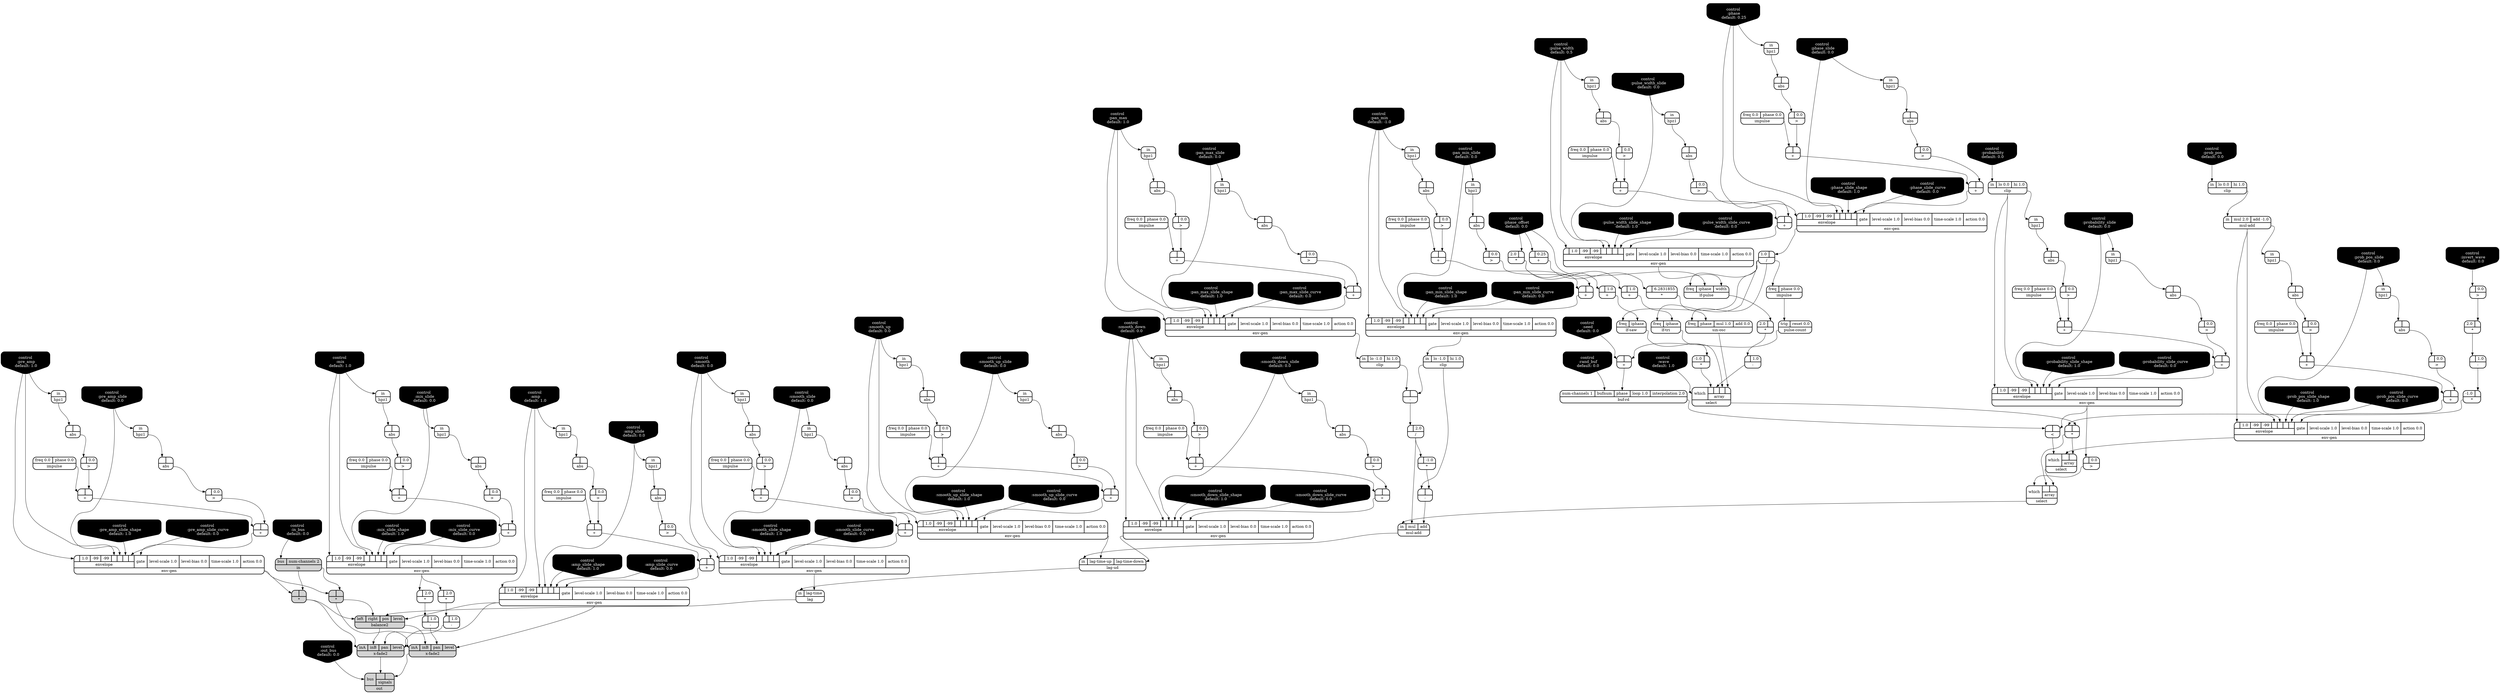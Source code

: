 digraph synthdef {
69 [label = "{{ <a> |<b> } |<__UG_NAME__>* }" style="filled, bold, rounded"  shape=record rankdir=LR];
70 [label = "{{ <a> |<b> } |<__UG_NAME__>* }" style="filled, bold, rounded"  shape=record rankdir=LR];
84 [label = "{{ <a> 2.0|<b> } |<__UG_NAME__>* }" style="bold, rounded" shape=record rankdir=LR];
86 [label = "{{ <a> -1.0|<b> } |<__UG_NAME__>* }" style="bold, rounded" shape=record rankdir=LR];
98 [label = "{{ <a> 2.0|<b> } |<__UG_NAME__>* }" style="bold, rounded" shape=record rankdir=LR];
101 [label = "{{ <a> -1.0|<b> } |<__UG_NAME__>* }" style="bold, rounded" shape=record rankdir=LR];
113 [label = "{{ <a> 2.0|<b> } |<__UG_NAME__>* }" style="bold, rounded" shape=record rankdir=LR];
118 [label = "{{ <a> |<b> 6.2831855} |<__UG_NAME__>* }" style="bold, rounded" shape=record rankdir=LR];
121 [label = "{{ <a> |<b> } |<__UG_NAME__>* }" style="bold, rounded" shape=record rankdir=LR];
165 [label = "{{ <a> |<b> -1.0} |<__UG_NAME__>* }" style="bold, rounded" shape=record rankdir=LR];
218 [label = "{{ <a> |<b> 2.0} |<__UG_NAME__>* }" style="bold, rounded" shape=record rankdir=LR];
220 [label = "{{ <a> |<b> 2.0} |<__UG_NAME__>* }" style="bold, rounded" shape=record rankdir=LR];
62 [label = "{{ <a> |<b> } |<__UG_NAME__>+ }" style="bold, rounded" shape=record rankdir=LR];
66 [label = "{{ <a> |<b> } |<__UG_NAME__>+ }" style="bold, rounded" shape=record rankdir=LR];
76 [label = "{{ <a> |<b> } |<__UG_NAME__>+ }" style="bold, rounded" shape=record rankdir=LR];
80 [label = "{{ <a> |<b> } |<__UG_NAME__>+ }" style="bold, rounded" shape=record rankdir=LR];
91 [label = "{{ <a> |<b> } |<__UG_NAME__>+ }" style="bold, rounded" shape=record rankdir=LR];
95 [label = "{{ <a> |<b> } |<__UG_NAME__>+ }" style="bold, rounded" shape=record rankdir=LR];
99 [label = "{{ <a> |<b> 1.0} |<__UG_NAME__>+ }" style="bold, rounded" shape=record rankdir=LR];
106 [label = "{{ <a> |<b> } |<__UG_NAME__>+ }" style="bold, rounded" shape=record rankdir=LR];
110 [label = "{{ <a> |<b> } |<__UG_NAME__>+ }" style="bold, rounded" shape=record rankdir=LR];
115 [label = "{{ <a> |<b> 1.0} |<__UG_NAME__>+ }" style="bold, rounded" shape=record rankdir=LR];
117 [label = "{{ <a> |<b> 0.25} |<__UG_NAME__>+ }" style="bold, rounded" shape=record rankdir=LR];
124 [label = "{{ <a> |<b> } |<__UG_NAME__>+ }" style="bold, rounded" shape=record rankdir=LR];
133 [label = "{{ <a> |<b> } |<__UG_NAME__>+ }" style="bold, rounded" shape=record rankdir=LR];
137 [label = "{{ <a> |<b> } |<__UG_NAME__>+ }" style="bold, rounded" shape=record rankdir=LR];
145 [label = "{{ <a> |<b> } |<__UG_NAME__>+ }" style="bold, rounded" shape=record rankdir=LR];
149 [label = "{{ <a> |<b> } |<__UG_NAME__>+ }" style="bold, rounded" shape=record rankdir=LR];
156 [label = "{{ <a> |<b> } |<__UG_NAME__>+ }" style="bold, rounded" shape=record rankdir=LR];
160 [label = "{{ <a> |<b> } |<__UG_NAME__>+ }" style="bold, rounded" shape=record rankdir=LR];
172 [label = "{{ <a> |<b> } |<__UG_NAME__>+ }" style="bold, rounded" shape=record rankdir=LR];
176 [label = "{{ <a> |<b> } |<__UG_NAME__>+ }" style="bold, rounded" shape=record rankdir=LR];
181 [label = "{{ <a> |<b> } |<__UG_NAME__>+ }" style="bold, rounded" shape=record rankdir=LR];
185 [label = "{{ <a> |<b> } |<__UG_NAME__>+ }" style="bold, rounded" shape=record rankdir=LR];
192 [label = "{{ <a> |<b> } |<__UG_NAME__>+ }" style="bold, rounded" shape=record rankdir=LR];
196 [label = "{{ <a> |<b> } |<__UG_NAME__>+ }" style="bold, rounded" shape=record rankdir=LR];
201 [label = "{{ <a> |<b> } |<__UG_NAME__>+ }" style="bold, rounded" shape=record rankdir=LR];
205 [label = "{{ <a> |<b> } |<__UG_NAME__>+ }" style="bold, rounded" shape=record rankdir=LR];
212 [label = "{{ <a> |<b> } |<__UG_NAME__>+ }" style="bold, rounded" shape=record rankdir=LR];
216 [label = "{{ <a> |<b> } |<__UG_NAME__>+ }" style="bold, rounded" shape=record rankdir=LR];
85 [label = "{{ <a> |<b> 1.0} |<__UG_NAME__>- }" style="bold, rounded" shape=record rankdir=LR];
114 [label = "{{ <a> |<b> 1.0} |<__UG_NAME__>- }" style="bold, rounded" shape=record rankdir=LR];
163 [label = "{{ <a> |<b> } |<__UG_NAME__>- }" style="bold, rounded" shape=record rankdir=LR];
166 [label = "{{ <a> |<b> } |<__UG_NAME__>- }" style="bold, rounded" shape=record rankdir=LR];
219 [label = "{{ <a> |<b> 1.0} |<__UG_NAME__>- }" style="bold, rounded" shape=record rankdir=LR];
221 [label = "{{ <a> |<b> 1.0} |<__UG_NAME__>- }" style="bold, rounded" shape=record rankdir=LR];
97 [label = "{{ <a> 1.0|<b> } |<__UG_NAME__>/ }" style="bold, rounded" shape=record rankdir=LR];
164 [label = "{{ <a> |<b> 2.0} |<__UG_NAME__>/ }" style="bold, rounded" shape=record rankdir=LR];
126 [label = "{{ <a> |<b> } |<__UG_NAME__>\< }" style="bold, rounded" shape=record rankdir=LR];
61 [label = "{{ <a> |<b> 0.0} |<__UG_NAME__>\> }" style="bold, rounded" shape=record rankdir=LR];
65 [label = "{{ <a> |<b> 0.0} |<__UG_NAME__>\> }" style="bold, rounded" shape=record rankdir=LR];
75 [label = "{{ <a> |<b> 0.0} |<__UG_NAME__>\> }" style="bold, rounded" shape=record rankdir=LR];
79 [label = "{{ <a> |<b> 0.0} |<__UG_NAME__>\> }" style="bold, rounded" shape=record rankdir=LR];
82 [label = "{{ <a> |<b> 0.0} |<__UG_NAME__>\> }" style="bold, rounded" shape=record rankdir=LR];
83 [label = "{{ <a> |<b> 0.0} |<__UG_NAME__>\> }" style="bold, rounded" shape=record rankdir=LR];
90 [label = "{{ <a> |<b> 0.0} |<__UG_NAME__>\> }" style="bold, rounded" shape=record rankdir=LR];
94 [label = "{{ <a> |<b> 0.0} |<__UG_NAME__>\> }" style="bold, rounded" shape=record rankdir=LR];
105 [label = "{{ <a> |<b> 0.0} |<__UG_NAME__>\> }" style="bold, rounded" shape=record rankdir=LR];
109 [label = "{{ <a> |<b> 0.0} |<__UG_NAME__>\> }" style="bold, rounded" shape=record rankdir=LR];
132 [label = "{{ <a> |<b> 0.0} |<__UG_NAME__>\> }" style="bold, rounded" shape=record rankdir=LR];
136 [label = "{{ <a> |<b> 0.0} |<__UG_NAME__>\> }" style="bold, rounded" shape=record rankdir=LR];
144 [label = "{{ <a> |<b> 0.0} |<__UG_NAME__>\> }" style="bold, rounded" shape=record rankdir=LR];
148 [label = "{{ <a> |<b> 0.0} |<__UG_NAME__>\> }" style="bold, rounded" shape=record rankdir=LR];
155 [label = "{{ <a> |<b> 0.0} |<__UG_NAME__>\> }" style="bold, rounded" shape=record rankdir=LR];
159 [label = "{{ <a> |<b> 0.0} |<__UG_NAME__>\> }" style="bold, rounded" shape=record rankdir=LR];
171 [label = "{{ <a> |<b> 0.0} |<__UG_NAME__>\> }" style="bold, rounded" shape=record rankdir=LR];
175 [label = "{{ <a> |<b> 0.0} |<__UG_NAME__>\> }" style="bold, rounded" shape=record rankdir=LR];
180 [label = "{{ <a> |<b> 0.0} |<__UG_NAME__>\> }" style="bold, rounded" shape=record rankdir=LR];
184 [label = "{{ <a> |<b> 0.0} |<__UG_NAME__>\> }" style="bold, rounded" shape=record rankdir=LR];
191 [label = "{{ <a> |<b> 0.0} |<__UG_NAME__>\> }" style="bold, rounded" shape=record rankdir=LR];
195 [label = "{{ <a> |<b> 0.0} |<__UG_NAME__>\> }" style="bold, rounded" shape=record rankdir=LR];
200 [label = "{{ <a> |<b> 0.0} |<__UG_NAME__>\> }" style="bold, rounded" shape=record rankdir=LR];
204 [label = "{{ <a> |<b> 0.0} |<__UG_NAME__>\> }" style="bold, rounded" shape=record rankdir=LR];
211 [label = "{{ <a> |<b> 0.0} |<__UG_NAME__>\> }" style="bold, rounded" shape=record rankdir=LR];
215 [label = "{{ <a> |<b> 0.0} |<__UG_NAME__>\> }" style="bold, rounded" shape=record rankdir=LR];
56 [label = "{{ <a> |<b> } |<__UG_NAME__>abs }" style="bold, rounded" shape=record rankdir=LR];
60 [label = "{{ <a> |<b> } |<__UG_NAME__>abs }" style="bold, rounded" shape=record rankdir=LR];
64 [label = "{{ <a> |<b> } |<__UG_NAME__>abs }" style="bold, rounded" shape=record rankdir=LR];
74 [label = "{{ <a> |<b> } |<__UG_NAME__>abs }" style="bold, rounded" shape=record rankdir=LR];
78 [label = "{{ <a> |<b> } |<__UG_NAME__>abs }" style="bold, rounded" shape=record rankdir=LR];
89 [label = "{{ <a> |<b> } |<__UG_NAME__>abs }" style="bold, rounded" shape=record rankdir=LR];
93 [label = "{{ <a> |<b> } |<__UG_NAME__>abs }" style="bold, rounded" shape=record rankdir=LR];
104 [label = "{{ <a> |<b> } |<__UG_NAME__>abs }" style="bold, rounded" shape=record rankdir=LR];
108 [label = "{{ <a> |<b> } |<__UG_NAME__>abs }" style="bold, rounded" shape=record rankdir=LR];
131 [label = "{{ <a> |<b> } |<__UG_NAME__>abs }" style="bold, rounded" shape=record rankdir=LR];
135 [label = "{{ <a> |<b> } |<__UG_NAME__>abs }" style="bold, rounded" shape=record rankdir=LR];
143 [label = "{{ <a> |<b> } |<__UG_NAME__>abs }" style="bold, rounded" shape=record rankdir=LR];
147 [label = "{{ <a> |<b> } |<__UG_NAME__>abs }" style="bold, rounded" shape=record rankdir=LR];
154 [label = "{{ <a> |<b> } |<__UG_NAME__>abs }" style="bold, rounded" shape=record rankdir=LR];
158 [label = "{{ <a> |<b> } |<__UG_NAME__>abs }" style="bold, rounded" shape=record rankdir=LR];
170 [label = "{{ <a> |<b> } |<__UG_NAME__>abs }" style="bold, rounded" shape=record rankdir=LR];
174 [label = "{{ <a> |<b> } |<__UG_NAME__>abs }" style="bold, rounded" shape=record rankdir=LR];
179 [label = "{{ <a> |<b> } |<__UG_NAME__>abs }" style="bold, rounded" shape=record rankdir=LR];
183 [label = "{{ <a> |<b> } |<__UG_NAME__>abs }" style="bold, rounded" shape=record rankdir=LR];
190 [label = "{{ <a> |<b> } |<__UG_NAME__>abs }" style="bold, rounded" shape=record rankdir=LR];
194 [label = "{{ <a> |<b> } |<__UG_NAME__>abs }" style="bold, rounded" shape=record rankdir=LR];
203 [label = "{{ <a> |<b> } |<__UG_NAME__>abs }" style="bold, rounded" shape=record rankdir=LR];
210 [label = "{{ <a> |<b> } |<__UG_NAME__>abs }" style="bold, rounded" shape=record rankdir=LR];
214 [label = "{{ <a> |<b> } |<__UG_NAME__>abs }" style="bold, rounded" shape=record rankdir=LR];
207 [label = "{{ <left> left|<right> right|<pos> pos|<level> level} |<__UG_NAME__>balance2 }" style="filled, bold, rounded"  shape=record rankdir=LR];
125 [label = "{{ <num____channels> num-channels 1|<bufnum> bufnum|<phase> phase|<loop> loop 1.0|<interpolation> interpolation 2.0} |<__UG_NAME__>buf-rd }" style="bold, rounded" shape=record rankdir=LR];
72 [label = "{{ <in> in|<lo> lo 0.0|<hi> hi 1.0} |<__UG_NAME__>clip }" style="bold, rounded" shape=record rankdir=LR];
128 [label = "{{ <in> in|<lo> lo 0.0|<hi> hi 1.0} |<__UG_NAME__>clip }" style="bold, rounded" shape=record rankdir=LR];
151 [label = "{{ <in> in|<lo> lo -1.0|<hi> hi 1.0} |<__UG_NAME__>clip }" style="bold, rounded" shape=record rankdir=LR];
162 [label = "{{ <in> in|<lo> lo -1.0|<hi> hi 1.0} |<__UG_NAME__>clip }" style="bold, rounded" shape=record rankdir=LR];
0 [label = "control
 :amp
 default: 1.0" shape=invhouse style="rounded, filled, bold" fillcolor=black fontcolor=white ]; 
1 [label = "control
 :amp_slide
 default: 0.0" shape=invhouse style="rounded, filled, bold" fillcolor=black fontcolor=white ]; 
2 [label = "control
 :amp_slide_shape
 default: 1.0" shape=invhouse style="rounded, filled, bold" fillcolor=black fontcolor=white ]; 
3 [label = "control
 :amp_slide_curve
 default: 0.0" shape=invhouse style="rounded, filled, bold" fillcolor=black fontcolor=white ]; 
4 [label = "control
 :mix
 default: 1.0" shape=invhouse style="rounded, filled, bold" fillcolor=black fontcolor=white ]; 
5 [label = "control
 :mix_slide
 default: 0.0" shape=invhouse style="rounded, filled, bold" fillcolor=black fontcolor=white ]; 
6 [label = "control
 :mix_slide_shape
 default: 1.0" shape=invhouse style="rounded, filled, bold" fillcolor=black fontcolor=white ]; 
7 [label = "control
 :mix_slide_curve
 default: 0.0" shape=invhouse style="rounded, filled, bold" fillcolor=black fontcolor=white ]; 
8 [label = "control
 :pre_amp
 default: 1.0" shape=invhouse style="rounded, filled, bold" fillcolor=black fontcolor=white ]; 
9 [label = "control
 :pre_amp_slide
 default: 0.0" shape=invhouse style="rounded, filled, bold" fillcolor=black fontcolor=white ]; 
10 [label = "control
 :pre_amp_slide_shape
 default: 1.0" shape=invhouse style="rounded, filled, bold" fillcolor=black fontcolor=white ]; 
11 [label = "control
 :pre_amp_slide_curve
 default: 0.0" shape=invhouse style="rounded, filled, bold" fillcolor=black fontcolor=white ]; 
12 [label = "control
 :phase
 default: 0.25" shape=invhouse style="rounded, filled, bold" fillcolor=black fontcolor=white ]; 
13 [label = "control
 :phase_slide
 default: 0.0" shape=invhouse style="rounded, filled, bold" fillcolor=black fontcolor=white ]; 
14 [label = "control
 :phase_slide_shape
 default: 1.0" shape=invhouse style="rounded, filled, bold" fillcolor=black fontcolor=white ]; 
15 [label = "control
 :phase_slide_curve
 default: 0.0" shape=invhouse style="rounded, filled, bold" fillcolor=black fontcolor=white ]; 
16 [label = "control
 :pan_min
 default: -1.0" shape=invhouse style="rounded, filled, bold" fillcolor=black fontcolor=white ]; 
17 [label = "control
 :pan_min_slide
 default: 0.0" shape=invhouse style="rounded, filled, bold" fillcolor=black fontcolor=white ]; 
18 [label = "control
 :pan_min_slide_shape
 default: 1.0" shape=invhouse style="rounded, filled, bold" fillcolor=black fontcolor=white ]; 
19 [label = "control
 :pan_min_slide_curve
 default: 0.0" shape=invhouse style="rounded, filled, bold" fillcolor=black fontcolor=white ]; 
20 [label = "control
 :pan_max
 default: 1.0" shape=invhouse style="rounded, filled, bold" fillcolor=black fontcolor=white ]; 
21 [label = "control
 :pan_max_slide
 default: 0.0" shape=invhouse style="rounded, filled, bold" fillcolor=black fontcolor=white ]; 
22 [label = "control
 :pan_max_slide_shape
 default: 1.0" shape=invhouse style="rounded, filled, bold" fillcolor=black fontcolor=white ]; 
23 [label = "control
 :pan_max_slide_curve
 default: 0.0" shape=invhouse style="rounded, filled, bold" fillcolor=black fontcolor=white ]; 
24 [label = "control
 :pulse_width
 default: 0.5" shape=invhouse style="rounded, filled, bold" fillcolor=black fontcolor=white ]; 
25 [label = "control
 :pulse_width_slide
 default: 0.0" shape=invhouse style="rounded, filled, bold" fillcolor=black fontcolor=white ]; 
26 [label = "control
 :pulse_width_slide_shape
 default: 1.0" shape=invhouse style="rounded, filled, bold" fillcolor=black fontcolor=white ]; 
27 [label = "control
 :pulse_width_slide_curve
 default: 0.0" shape=invhouse style="rounded, filled, bold" fillcolor=black fontcolor=white ]; 
28 [label = "control
 :smooth
 default: 0.0" shape=invhouse style="rounded, filled, bold" fillcolor=black fontcolor=white ]; 
29 [label = "control
 :smooth_slide
 default: 0.0" shape=invhouse style="rounded, filled, bold" fillcolor=black fontcolor=white ]; 
30 [label = "control
 :smooth_slide_shape
 default: 1.0" shape=invhouse style="rounded, filled, bold" fillcolor=black fontcolor=white ]; 
31 [label = "control
 :smooth_slide_curve
 default: 0.0" shape=invhouse style="rounded, filled, bold" fillcolor=black fontcolor=white ]; 
32 [label = "control
 :smooth_up
 default: 0.0" shape=invhouse style="rounded, filled, bold" fillcolor=black fontcolor=white ]; 
33 [label = "control
 :smooth_up_slide
 default: 0.0" shape=invhouse style="rounded, filled, bold" fillcolor=black fontcolor=white ]; 
34 [label = "control
 :smooth_up_slide_shape
 default: 1.0" shape=invhouse style="rounded, filled, bold" fillcolor=black fontcolor=white ]; 
35 [label = "control
 :smooth_up_slide_curve
 default: 0.0" shape=invhouse style="rounded, filled, bold" fillcolor=black fontcolor=white ]; 
36 [label = "control
 :smooth_down
 default: 0.0" shape=invhouse style="rounded, filled, bold" fillcolor=black fontcolor=white ]; 
37 [label = "control
 :smooth_down_slide
 default: 0.0" shape=invhouse style="rounded, filled, bold" fillcolor=black fontcolor=white ]; 
38 [label = "control
 :smooth_down_slide_shape
 default: 1.0" shape=invhouse style="rounded, filled, bold" fillcolor=black fontcolor=white ]; 
39 [label = "control
 :smooth_down_slide_curve
 default: 0.0" shape=invhouse style="rounded, filled, bold" fillcolor=black fontcolor=white ]; 
40 [label = "control
 :probability
 default: 0.0" shape=invhouse style="rounded, filled, bold" fillcolor=black fontcolor=white ]; 
41 [label = "control
 :probability_slide
 default: 0.0" shape=invhouse style="rounded, filled, bold" fillcolor=black fontcolor=white ]; 
42 [label = "control
 :probability_slide_shape
 default: 1.0" shape=invhouse style="rounded, filled, bold" fillcolor=black fontcolor=white ]; 
43 [label = "control
 :probability_slide_curve
 default: 0.0" shape=invhouse style="rounded, filled, bold" fillcolor=black fontcolor=white ]; 
44 [label = "control
 :prob_pos
 default: 0.0" shape=invhouse style="rounded, filled, bold" fillcolor=black fontcolor=white ]; 
45 [label = "control
 :prob_pos_slide
 default: 0.0" shape=invhouse style="rounded, filled, bold" fillcolor=black fontcolor=white ]; 
46 [label = "control
 :prob_pos_slide_shape
 default: 1.0" shape=invhouse style="rounded, filled, bold" fillcolor=black fontcolor=white ]; 
47 [label = "control
 :prob_pos_slide_curve
 default: 0.0" shape=invhouse style="rounded, filled, bold" fillcolor=black fontcolor=white ]; 
48 [label = "control
 :phase_offset
 default: 0.0" shape=invhouse style="rounded, filled, bold" fillcolor=black fontcolor=white ]; 
49 [label = "control
 :wave
 default: 1.0" shape=invhouse style="rounded, filled, bold" fillcolor=black fontcolor=white ]; 
50 [label = "control
 :invert_wave
 default: 0.0" shape=invhouse style="rounded, filled, bold" fillcolor=black fontcolor=white ]; 
51 [label = "control
 :seed
 default: 0.0" shape=invhouse style="rounded, filled, bold" fillcolor=black fontcolor=white ]; 
52 [label = "control
 :rand_buf
 default: 0.0" shape=invhouse style="rounded, filled, bold" fillcolor=black fontcolor=white ]; 
53 [label = "control
 :in_bus
 default: 0.0" shape=invhouse style="rounded, filled, bold" fillcolor=black fontcolor=white ]; 
54 [label = "control
 :out_bus
 default: 0.0" shape=invhouse style="rounded, filled, bold" fillcolor=black fontcolor=white ]; 
67 [label = "{{ {{<envelope___control___0>|1.0|-99|-99|<envelope___control___4>|<envelope___control___5>|<envelope___control___6>|<envelope___control___7>}|envelope}|<gate> gate|<level____scale> level-scale 1.0|<level____bias> level-bias 0.0|<time____scale> time-scale 1.0|<action> action 0.0} |<__UG_NAME__>env-gen }" style="bold, rounded" shape=record rankdir=LR];
81 [label = "{{ {{<envelope___clip___0>|1.0|-99|-99|<envelope___clip___4>|<envelope___control___5>|<envelope___control___6>|<envelope___control___7>}|envelope}|<gate> gate|<level____scale> level-scale 1.0|<level____bias> level-bias 0.0|<time____scale> time-scale 1.0|<action> action 0.0} |<__UG_NAME__>env-gen }" style="bold, rounded" shape=record rankdir=LR];
96 [label = "{{ {{<envelope___control___0>|1.0|-99|-99|<envelope___control___4>|<envelope___control___5>|<envelope___control___6>|<envelope___control___7>}|envelope}|<gate> gate|<level____scale> level-scale 1.0|<level____bias> level-bias 0.0|<time____scale> time-scale 1.0|<action> action 0.0} |<__UG_NAME__>env-gen }" style="bold, rounded" shape=record rankdir=LR];
111 [label = "{{ {{<envelope___control___0>|1.0|-99|-99|<envelope___control___4>|<envelope___control___5>|<envelope___control___6>|<envelope___control___7>}|envelope}|<gate> gate|<level____scale> level-scale 1.0|<level____bias> level-bias 0.0|<time____scale> time-scale 1.0|<action> action 0.0} |<__UG_NAME__>env-gen }" style="bold, rounded" shape=record rankdir=LR];
138 [label = "{{ {{<envelope___mul____add___0>|1.0|-99|-99|<envelope___mul____add___4>|<envelope___control___5>|<envelope___control___6>|<envelope___control___7>}|envelope}|<gate> gate|<level____scale> level-scale 1.0|<level____bias> level-bias 0.0|<time____scale> time-scale 1.0|<action> action 0.0} |<__UG_NAME__>env-gen }" style="bold, rounded" shape=record rankdir=LR];
150 [label = "{{ {{<envelope___control___0>|1.0|-99|-99|<envelope___control___4>|<envelope___control___5>|<envelope___control___6>|<envelope___control___7>}|envelope}|<gate> gate|<level____scale> level-scale 1.0|<level____bias> level-bias 0.0|<time____scale> time-scale 1.0|<action> action 0.0} |<__UG_NAME__>env-gen }" style="bold, rounded" shape=record rankdir=LR];
161 [label = "{{ {{<envelope___control___0>|1.0|-99|-99|<envelope___control___4>|<envelope___control___5>|<envelope___control___6>|<envelope___control___7>}|envelope}|<gate> gate|<level____scale> level-scale 1.0|<level____bias> level-bias 0.0|<time____scale> time-scale 1.0|<action> action 0.0} |<__UG_NAME__>env-gen }" style="bold, rounded" shape=record rankdir=LR];
177 [label = "{{ {{<envelope___control___0>|1.0|-99|-99|<envelope___control___4>|<envelope___control___5>|<envelope___control___6>|<envelope___control___7>}|envelope}|<gate> gate|<level____scale> level-scale 1.0|<level____bias> level-bias 0.0|<time____scale> time-scale 1.0|<action> action 0.0} |<__UG_NAME__>env-gen }" style="bold, rounded" shape=record rankdir=LR];
186 [label = "{{ {{<envelope___control___0>|1.0|-99|-99|<envelope___control___4>|<envelope___control___5>|<envelope___control___6>|<envelope___control___7>}|envelope}|<gate> gate|<level____scale> level-scale 1.0|<level____bias> level-bias 0.0|<time____scale> time-scale 1.0|<action> action 0.0} |<__UG_NAME__>env-gen }" style="bold, rounded" shape=record rankdir=LR];
197 [label = "{{ {{<envelope___control___0>|1.0|-99|-99|<envelope___control___4>|<envelope___control___5>|<envelope___control___6>|<envelope___control___7>}|envelope}|<gate> gate|<level____scale> level-scale 1.0|<level____bias> level-bias 0.0|<time____scale> time-scale 1.0|<action> action 0.0} |<__UG_NAME__>env-gen }" style="bold, rounded" shape=record rankdir=LR];
206 [label = "{{ {{<envelope___control___0>|1.0|-99|-99|<envelope___control___4>|<envelope___control___5>|<envelope___control___6>|<envelope___control___7>}|envelope}|<gate> gate|<level____scale> level-scale 1.0|<level____bias> level-bias 0.0|<time____scale> time-scale 1.0|<action> action 0.0} |<__UG_NAME__>env-gen }" style="bold, rounded" shape=record rankdir=LR];
217 [label = "{{ {{<envelope___control___0>|1.0|-99|-99|<envelope___control___4>|<envelope___control___5>|<envelope___control___6>|<envelope___control___7>}|envelope}|<gate> gate|<level____scale> level-scale 1.0|<level____bias> level-bias 0.0|<time____scale> time-scale 1.0|<action> action 0.0} |<__UG_NAME__>env-gen }" style="bold, rounded" shape=record rankdir=LR];
55 [label = "{{ <in> in} |<__UG_NAME__>hpz1 }" style="bold, rounded" shape=record rankdir=LR];
57 [label = "{{ <in> in} |<__UG_NAME__>hpz1 }" style="bold, rounded" shape=record rankdir=LR];
59 [label = "{{ <in> in} |<__UG_NAME__>hpz1 }" style="bold, rounded" shape=record rankdir=LR];
63 [label = "{{ <in> in} |<__UG_NAME__>hpz1 }" style="bold, rounded" shape=record rankdir=LR];
73 [label = "{{ <in> in} |<__UG_NAME__>hpz1 }" style="bold, rounded" shape=record rankdir=LR];
77 [label = "{{ <in> in} |<__UG_NAME__>hpz1 }" style="bold, rounded" shape=record rankdir=LR];
88 [label = "{{ <in> in} |<__UG_NAME__>hpz1 }" style="bold, rounded" shape=record rankdir=LR];
92 [label = "{{ <in> in} |<__UG_NAME__>hpz1 }" style="bold, rounded" shape=record rankdir=LR];
103 [label = "{{ <in> in} |<__UG_NAME__>hpz1 }" style="bold, rounded" shape=record rankdir=LR];
107 [label = "{{ <in> in} |<__UG_NAME__>hpz1 }" style="bold, rounded" shape=record rankdir=LR];
130 [label = "{{ <in> in} |<__UG_NAME__>hpz1 }" style="bold, rounded" shape=record rankdir=LR];
134 [label = "{{ <in> in} |<__UG_NAME__>hpz1 }" style="bold, rounded" shape=record rankdir=LR];
142 [label = "{{ <in> in} |<__UG_NAME__>hpz1 }" style="bold, rounded" shape=record rankdir=LR];
146 [label = "{{ <in> in} |<__UG_NAME__>hpz1 }" style="bold, rounded" shape=record rankdir=LR];
153 [label = "{{ <in> in} |<__UG_NAME__>hpz1 }" style="bold, rounded" shape=record rankdir=LR];
157 [label = "{{ <in> in} |<__UG_NAME__>hpz1 }" style="bold, rounded" shape=record rankdir=LR];
169 [label = "{{ <in> in} |<__UG_NAME__>hpz1 }" style="bold, rounded" shape=record rankdir=LR];
173 [label = "{{ <in> in} |<__UG_NAME__>hpz1 }" style="bold, rounded" shape=record rankdir=LR];
182 [label = "{{ <in> in} |<__UG_NAME__>hpz1 }" style="bold, rounded" shape=record rankdir=LR];
189 [label = "{{ <in> in} |<__UG_NAME__>hpz1 }" style="bold, rounded" shape=record rankdir=LR];
193 [label = "{{ <in> in} |<__UG_NAME__>hpz1 }" style="bold, rounded" shape=record rankdir=LR];
202 [label = "{{ <in> in} |<__UG_NAME__>hpz1 }" style="bold, rounded" shape=record rankdir=LR];
209 [label = "{{ <in> in} |<__UG_NAME__>hpz1 }" style="bold, rounded" shape=record rankdir=LR];
213 [label = "{{ <in> in} |<__UG_NAME__>hpz1 }" style="bold, rounded" shape=record rankdir=LR];
58 [label = "{{ <freq> freq 0.0|<phase> phase 0.0} |<__UG_NAME__>impulse }" style="bold, rounded" shape=record rankdir=LR];
71 [label = "{{ <freq> freq 0.0|<phase> phase 0.0} |<__UG_NAME__>impulse }" style="bold, rounded" shape=record rankdir=LR];
87 [label = "{{ <freq> freq 0.0|<phase> phase 0.0} |<__UG_NAME__>impulse }" style="bold, rounded" shape=record rankdir=LR];
102 [label = "{{ <freq> freq 0.0|<phase> phase 0.0} |<__UG_NAME__>impulse }" style="bold, rounded" shape=record rankdir=LR];
122 [label = "{{ <freq> freq|<phase> phase 0.0} |<__UG_NAME__>impulse }" style="bold, rounded" shape=record rankdir=LR];
127 [label = "{{ <freq> freq 0.0|<phase> phase 0.0} |<__UG_NAME__>impulse }" style="bold, rounded" shape=record rankdir=LR];
141 [label = "{{ <freq> freq 0.0|<phase> phase 0.0} |<__UG_NAME__>impulse }" style="bold, rounded" shape=record rankdir=LR];
152 [label = "{{ <freq> freq 0.0|<phase> phase 0.0} |<__UG_NAME__>impulse }" style="bold, rounded" shape=record rankdir=LR];
168 [label = "{{ <freq> freq 0.0|<phase> phase 0.0} |<__UG_NAME__>impulse }" style="bold, rounded" shape=record rankdir=LR];
178 [label = "{{ <freq> freq 0.0|<phase> phase 0.0} |<__UG_NAME__>impulse }" style="bold, rounded" shape=record rankdir=LR];
188 [label = "{{ <freq> freq 0.0|<phase> phase 0.0} |<__UG_NAME__>impulse }" style="bold, rounded" shape=record rankdir=LR];
199 [label = "{{ <freq> freq 0.0|<phase> phase 0.0} |<__UG_NAME__>impulse }" style="bold, rounded" shape=record rankdir=LR];
208 [label = "{{ <freq> freq 0.0|<phase> phase 0.0} |<__UG_NAME__>impulse }" style="bold, rounded" shape=record rankdir=LR];
68 [label = "{{ <bus> bus|<num____channels> num-channels 2} |<__UG_NAME__>in }" style="filled, bold, rounded"  shape=record rankdir=LR];
198 [label = "{{ <in> in|<lag____time> lag-time} |<__UG_NAME__>lag }" style="bold, rounded" shape=record rankdir=LR];
187 [label = "{{ <in> in|<lag____time____up> lag-time-up|<lag____time____down> lag-time-down} |<__UG_NAME__>lag-ud }" style="bold, rounded" shape=record rankdir=LR];
112 [label = "{{ <freq> freq|<iphase> iphase|<width> width} |<__UG_NAME__>lf-pulse }" style="bold, rounded" shape=record rankdir=LR];
100 [label = "{{ <freq> freq|<iphase> iphase} |<__UG_NAME__>lf-saw }" style="bold, rounded" shape=record rankdir=LR];
116 [label = "{{ <freq> freq|<iphase> iphase} |<__UG_NAME__>lf-tri }" style="bold, rounded" shape=record rankdir=LR];
129 [label = "{{ <in> in|<mul> mul 2.0|<add> add -1.0} |<__UG_NAME__>mul-add }" style="bold, rounded" shape=record rankdir=LR];
167 [label = "{{ <in> in|<mul> mul|<add> add} |<__UG_NAME__>mul-add }" style="bold, rounded" shape=record rankdir=LR];
224 [label = "{{ <bus> bus|{{<signals___x____fade2___0>|<signals___x____fade2___1>}|signals}} |<__UG_NAME__>out }" style="filled, bold, rounded"  shape=record rankdir=LR];
123 [label = "{{ <trig> trig|<reset> reset 0.0} |<__UG_NAME__>pulse-count }" style="bold, rounded" shape=record rankdir=LR];
120 [label = "{{ <which> which|{{<array___binary____op____u____gen___0>|<array___binary____op____u____gen___1>|<array___lf____tri___2>|<array___sin____osc___3>}|array}} |<__UG_NAME__>select }" style="bold, rounded" shape=record rankdir=LR];
139 [label = "{{ <which> which|{{<array___env____gen___0>|<array___binary____op____u____gen___1>}|array}} |<__UG_NAME__>select }" style="bold, rounded" shape=record rankdir=LR];
140 [label = "{{ <which> which|{{<array___binary____op____u____gen___0>|<array___select___1>}|array}} |<__UG_NAME__>select }" style="bold, rounded" shape=record rankdir=LR];
119 [label = "{{ <freq> freq|<phase> phase|<mul> mul 1.0|<add> add 0.0} |<__UG_NAME__>sin-osc }" style="bold, rounded" shape=record rankdir=LR];
222 [label = "{{ <ina> inA|<inb> inB|<pan> pan|<level> level} |<__UG_NAME__>x-fade2 }" style="filled, bold, rounded"  shape=record rankdir=LR];
223 [label = "{{ <ina> inA|<inb> inB|<pan> pan|<level> level} |<__UG_NAME__>x-fade2 }" style="filled, bold, rounded"  shape=record rankdir=LR];

68:__UG_NAME__ -> 69:b ;
67:__UG_NAME__ -> 69:a ;
68:__UG_NAME__ -> 70:b ;
67:__UG_NAME__ -> 70:a ;
83:__UG_NAME__ -> 84:b ;
85:__UG_NAME__ -> 86:b ;
48:__UG_NAME__ -> 98:b ;
100:__UG_NAME__ -> 101:b ;
112:__UG_NAME__ -> 113:b ;
117:__UG_NAME__ -> 118:a ;
120:__UG_NAME__ -> 121:b ;
86:__UG_NAME__ -> 121:a ;
164:__UG_NAME__ -> 165:a ;
217:__UG_NAME__ -> 218:a ;
217:__UG_NAME__ -> 220:a ;
61:__UG_NAME__ -> 62:b ;
58:__UG_NAME__ -> 62:a ;
65:__UG_NAME__ -> 66:b ;
62:__UG_NAME__ -> 66:a ;
75:__UG_NAME__ -> 76:b ;
71:__UG_NAME__ -> 76:a ;
79:__UG_NAME__ -> 80:b ;
76:__UG_NAME__ -> 80:a ;
90:__UG_NAME__ -> 91:b ;
87:__UG_NAME__ -> 91:a ;
94:__UG_NAME__ -> 95:b ;
91:__UG_NAME__ -> 95:a ;
98:__UG_NAME__ -> 99:a ;
105:__UG_NAME__ -> 106:b ;
102:__UG_NAME__ -> 106:a ;
109:__UG_NAME__ -> 110:b ;
106:__UG_NAME__ -> 110:a ;
98:__UG_NAME__ -> 115:a ;
48:__UG_NAME__ -> 117:a ;
123:__UG_NAME__ -> 124:b ;
51:__UG_NAME__ -> 124:a ;
132:__UG_NAME__ -> 133:b ;
127:__UG_NAME__ -> 133:a ;
136:__UG_NAME__ -> 137:b ;
133:__UG_NAME__ -> 137:a ;
144:__UG_NAME__ -> 145:b ;
141:__UG_NAME__ -> 145:a ;
148:__UG_NAME__ -> 149:b ;
145:__UG_NAME__ -> 149:a ;
155:__UG_NAME__ -> 156:b ;
152:__UG_NAME__ -> 156:a ;
159:__UG_NAME__ -> 160:b ;
156:__UG_NAME__ -> 160:a ;
171:__UG_NAME__ -> 172:b ;
168:__UG_NAME__ -> 172:a ;
175:__UG_NAME__ -> 176:b ;
172:__UG_NAME__ -> 176:a ;
180:__UG_NAME__ -> 181:b ;
178:__UG_NAME__ -> 181:a ;
184:__UG_NAME__ -> 185:b ;
181:__UG_NAME__ -> 185:a ;
191:__UG_NAME__ -> 192:b ;
188:__UG_NAME__ -> 192:a ;
195:__UG_NAME__ -> 196:b ;
192:__UG_NAME__ -> 196:a ;
200:__UG_NAME__ -> 201:b ;
199:__UG_NAME__ -> 201:a ;
204:__UG_NAME__ -> 205:b ;
201:__UG_NAME__ -> 205:a ;
211:__UG_NAME__ -> 212:b ;
208:__UG_NAME__ -> 212:a ;
215:__UG_NAME__ -> 216:b ;
212:__UG_NAME__ -> 216:a ;
84:__UG_NAME__ -> 85:a ;
113:__UG_NAME__ -> 114:a ;
162:__UG_NAME__ -> 163:b ;
151:__UG_NAME__ -> 163:a ;
165:__UG_NAME__ -> 166:b ;
162:__UG_NAME__ -> 166:a ;
218:__UG_NAME__ -> 219:a ;
220:__UG_NAME__ -> 221:a ;
96:__UG_NAME__ -> 97:b ;
163:__UG_NAME__ -> 164:a ;
81:__UG_NAME__ -> 126:b ;
125:__UG_NAME__ -> 126:a ;
60:__UG_NAME__ -> 61:a ;
64:__UG_NAME__ -> 65:a ;
74:__UG_NAME__ -> 75:a ;
78:__UG_NAME__ -> 79:a ;
81:__UG_NAME__ -> 82:a ;
50:__UG_NAME__ -> 83:a ;
89:__UG_NAME__ -> 90:a ;
93:__UG_NAME__ -> 94:a ;
104:__UG_NAME__ -> 105:a ;
108:__UG_NAME__ -> 109:a ;
131:__UG_NAME__ -> 132:a ;
135:__UG_NAME__ -> 136:a ;
143:__UG_NAME__ -> 144:a ;
147:__UG_NAME__ -> 148:a ;
154:__UG_NAME__ -> 155:a ;
158:__UG_NAME__ -> 159:a ;
170:__UG_NAME__ -> 171:a ;
174:__UG_NAME__ -> 175:a ;
179:__UG_NAME__ -> 180:a ;
183:__UG_NAME__ -> 184:a ;
190:__UG_NAME__ -> 191:a ;
194:__UG_NAME__ -> 195:a ;
56:__UG_NAME__ -> 200:a ;
203:__UG_NAME__ -> 204:a ;
210:__UG_NAME__ -> 211:a ;
214:__UG_NAME__ -> 215:a ;
55:__UG_NAME__ -> 56:a ;
59:__UG_NAME__ -> 60:a ;
63:__UG_NAME__ -> 64:a ;
73:__UG_NAME__ -> 74:a ;
77:__UG_NAME__ -> 78:a ;
88:__UG_NAME__ -> 89:a ;
92:__UG_NAME__ -> 93:a ;
103:__UG_NAME__ -> 104:a ;
107:__UG_NAME__ -> 108:a ;
130:__UG_NAME__ -> 131:a ;
134:__UG_NAME__ -> 135:a ;
142:__UG_NAME__ -> 143:a ;
146:__UG_NAME__ -> 147:a ;
153:__UG_NAME__ -> 154:a ;
157:__UG_NAME__ -> 158:a ;
169:__UG_NAME__ -> 170:a ;
173:__UG_NAME__ -> 174:a ;
57:__UG_NAME__ -> 179:a ;
182:__UG_NAME__ -> 183:a ;
189:__UG_NAME__ -> 190:a ;
193:__UG_NAME__ -> 194:a ;
202:__UG_NAME__ -> 203:a ;
209:__UG_NAME__ -> 210:a ;
213:__UG_NAME__ -> 214:a ;
206:__UG_NAME__ -> 207:level ;
198:__UG_NAME__ -> 207:pos ;
70:__UG_NAME__ -> 207:right ;
69:__UG_NAME__ -> 207:left ;
124:__UG_NAME__ -> 125:phase ;
52:__UG_NAME__ -> 125:bufnum ;
40:__UG_NAME__ -> 72:in ;
44:__UG_NAME__ -> 128:in ;
150:__UG_NAME__ -> 151:in ;
161:__UG_NAME__ -> 162:in ;
66:__UG_NAME__ -> 67:gate ;
8:__UG_NAME__ -> 67:envelope___control___0 ;
8:__UG_NAME__ -> 67:envelope___control___4 ;
9:__UG_NAME__ -> 67:envelope___control___5 ;
10:__UG_NAME__ -> 67:envelope___control___6 ;
11:__UG_NAME__ -> 67:envelope___control___7 ;
80:__UG_NAME__ -> 81:gate ;
72:__UG_NAME__ -> 81:envelope___clip___0 ;
72:__UG_NAME__ -> 81:envelope___clip___4 ;
41:__UG_NAME__ -> 81:envelope___control___5 ;
42:__UG_NAME__ -> 81:envelope___control___6 ;
43:__UG_NAME__ -> 81:envelope___control___7 ;
95:__UG_NAME__ -> 96:gate ;
12:__UG_NAME__ -> 96:envelope___control___0 ;
12:__UG_NAME__ -> 96:envelope___control___4 ;
13:__UG_NAME__ -> 96:envelope___control___5 ;
14:__UG_NAME__ -> 96:envelope___control___6 ;
15:__UG_NAME__ -> 96:envelope___control___7 ;
110:__UG_NAME__ -> 111:gate ;
24:__UG_NAME__ -> 111:envelope___control___0 ;
24:__UG_NAME__ -> 111:envelope___control___4 ;
25:__UG_NAME__ -> 111:envelope___control___5 ;
26:__UG_NAME__ -> 111:envelope___control___6 ;
27:__UG_NAME__ -> 111:envelope___control___7 ;
137:__UG_NAME__ -> 138:gate ;
129:__UG_NAME__ -> 138:envelope___mul____add___0 ;
129:__UG_NAME__ -> 138:envelope___mul____add___4 ;
45:__UG_NAME__ -> 138:envelope___control___5 ;
46:__UG_NAME__ -> 138:envelope___control___6 ;
47:__UG_NAME__ -> 138:envelope___control___7 ;
149:__UG_NAME__ -> 150:gate ;
20:__UG_NAME__ -> 150:envelope___control___0 ;
20:__UG_NAME__ -> 150:envelope___control___4 ;
21:__UG_NAME__ -> 150:envelope___control___5 ;
22:__UG_NAME__ -> 150:envelope___control___6 ;
23:__UG_NAME__ -> 150:envelope___control___7 ;
160:__UG_NAME__ -> 161:gate ;
16:__UG_NAME__ -> 161:envelope___control___0 ;
16:__UG_NAME__ -> 161:envelope___control___4 ;
17:__UG_NAME__ -> 161:envelope___control___5 ;
18:__UG_NAME__ -> 161:envelope___control___6 ;
19:__UG_NAME__ -> 161:envelope___control___7 ;
176:__UG_NAME__ -> 177:gate ;
32:__UG_NAME__ -> 177:envelope___control___0 ;
32:__UG_NAME__ -> 177:envelope___control___4 ;
33:__UG_NAME__ -> 177:envelope___control___5 ;
34:__UG_NAME__ -> 177:envelope___control___6 ;
35:__UG_NAME__ -> 177:envelope___control___7 ;
185:__UG_NAME__ -> 186:gate ;
36:__UG_NAME__ -> 186:envelope___control___0 ;
36:__UG_NAME__ -> 186:envelope___control___4 ;
37:__UG_NAME__ -> 186:envelope___control___5 ;
38:__UG_NAME__ -> 186:envelope___control___6 ;
39:__UG_NAME__ -> 186:envelope___control___7 ;
196:__UG_NAME__ -> 197:gate ;
28:__UG_NAME__ -> 197:envelope___control___0 ;
28:__UG_NAME__ -> 197:envelope___control___4 ;
29:__UG_NAME__ -> 197:envelope___control___5 ;
30:__UG_NAME__ -> 197:envelope___control___6 ;
31:__UG_NAME__ -> 197:envelope___control___7 ;
205:__UG_NAME__ -> 206:gate ;
0:__UG_NAME__ -> 206:envelope___control___0 ;
0:__UG_NAME__ -> 206:envelope___control___4 ;
1:__UG_NAME__ -> 206:envelope___control___5 ;
2:__UG_NAME__ -> 206:envelope___control___6 ;
3:__UG_NAME__ -> 206:envelope___control___7 ;
216:__UG_NAME__ -> 217:gate ;
4:__UG_NAME__ -> 217:envelope___control___0 ;
4:__UG_NAME__ -> 217:envelope___control___4 ;
5:__UG_NAME__ -> 217:envelope___control___5 ;
6:__UG_NAME__ -> 217:envelope___control___6 ;
7:__UG_NAME__ -> 217:envelope___control___7 ;
0:__UG_NAME__ -> 55:in ;
36:__UG_NAME__ -> 57:in ;
8:__UG_NAME__ -> 59:in ;
9:__UG_NAME__ -> 63:in ;
72:__UG_NAME__ -> 73:in ;
41:__UG_NAME__ -> 77:in ;
12:__UG_NAME__ -> 88:in ;
13:__UG_NAME__ -> 92:in ;
24:__UG_NAME__ -> 103:in ;
25:__UG_NAME__ -> 107:in ;
129:__UG_NAME__ -> 130:in ;
45:__UG_NAME__ -> 134:in ;
20:__UG_NAME__ -> 142:in ;
21:__UG_NAME__ -> 146:in ;
16:__UG_NAME__ -> 153:in ;
17:__UG_NAME__ -> 157:in ;
32:__UG_NAME__ -> 169:in ;
33:__UG_NAME__ -> 173:in ;
37:__UG_NAME__ -> 182:in ;
28:__UG_NAME__ -> 189:in ;
29:__UG_NAME__ -> 193:in ;
1:__UG_NAME__ -> 202:in ;
4:__UG_NAME__ -> 209:in ;
5:__UG_NAME__ -> 213:in ;
97:__UG_NAME__ -> 122:freq ;
53:__UG_NAME__ -> 68:bus ;
197:__UG_NAME__ -> 198:lag____time ;
187:__UG_NAME__ -> 198:in ;
186:__UG_NAME__ -> 187:lag____time____down ;
177:__UG_NAME__ -> 187:lag____time____up ;
167:__UG_NAME__ -> 187:in ;
111:__UG_NAME__ -> 112:width ;
48:__UG_NAME__ -> 112:iphase ;
97:__UG_NAME__ -> 112:freq ;
99:__UG_NAME__ -> 100:iphase ;
97:__UG_NAME__ -> 100:freq ;
115:__UG_NAME__ -> 116:iphase ;
97:__UG_NAME__ -> 116:freq ;
128:__UG_NAME__ -> 129:in ;
166:__UG_NAME__ -> 167:add ;
164:__UG_NAME__ -> 167:mul ;
140:__UG_NAME__ -> 167:in ;
222:__UG_NAME__ -> 224:signals___x____fade2___0 ;
223:__UG_NAME__ -> 224:signals___x____fade2___1 ;
54:__UG_NAME__ -> 224:bus ;
122:__UG_NAME__ -> 123:trig ;
101:__UG_NAME__ -> 120:array___binary____op____u____gen___0 ;
114:__UG_NAME__ -> 120:array___binary____op____u____gen___1 ;
116:__UG_NAME__ -> 120:array___lf____tri___2 ;
119:__UG_NAME__ -> 120:array___sin____osc___3 ;
49:__UG_NAME__ -> 120:which ;
138:__UG_NAME__ -> 139:array___env____gen___0 ;
121:__UG_NAME__ -> 139:array___binary____op____u____gen___1 ;
126:__UG_NAME__ -> 139:which ;
121:__UG_NAME__ -> 140:array___binary____op____u____gen___0 ;
139:__UG_NAME__ -> 140:array___select___1 ;
82:__UG_NAME__ -> 140:which ;
118:__UG_NAME__ -> 119:phase ;
97:__UG_NAME__ -> 119:freq ;
206:__UG_NAME__ -> 222:level ;
221:__UG_NAME__ -> 222:pan ;
207:__UG_NAME__ -> 222:inb ;
69:__UG_NAME__ -> 222:ina ;
206:__UG_NAME__ -> 223:level ;
219:__UG_NAME__ -> 223:pan ;
207:__UG_NAME__ -> 223:inb ;
70:__UG_NAME__ -> 223:ina ;

}